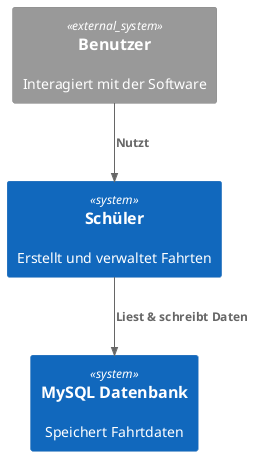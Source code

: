 def generate_plantuml():
    context_diagram = """
    @startuml C4_Context
    !include <C4/C4_Context>

    System(Student, "Schüler", "Erstellt und verwaltet Fahrten")
    System(Database, "MySQL Datenbank", "Speichert Fahrtdaten")
    System_Ext(User, "Benutzer", "Interagiert mit der Software")
    Rel(User, Student, "Nutzt")
    Rel(Student, Database, "Liest & schreibt Daten")
    @enduml